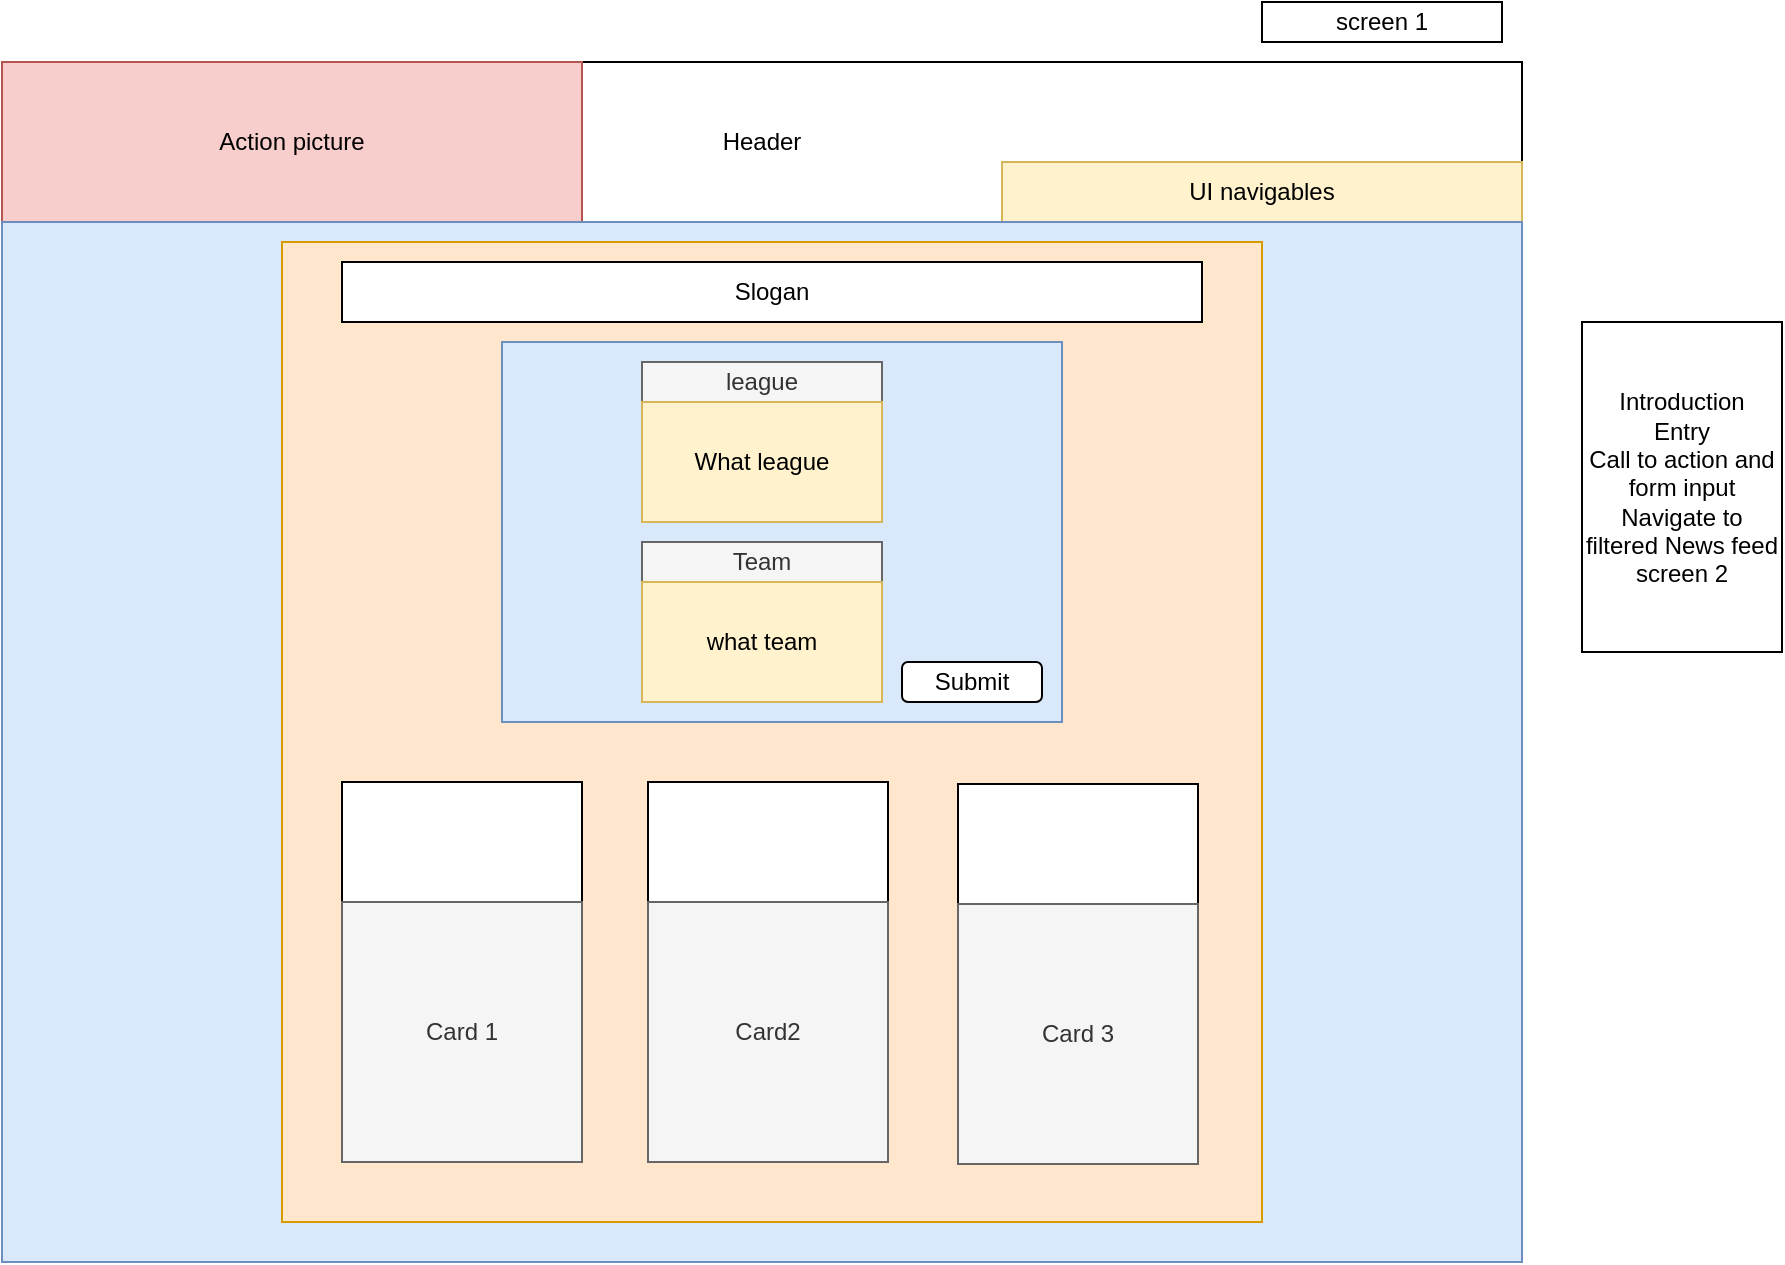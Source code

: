 <mxfile version="16.5.3" type="device"><diagram id="G8SFoTfHdvku9Z6dI89M" name="Page-1"><mxGraphModel dx="1209" dy="666" grid="1" gridSize="10" guides="1" tooltips="1" connect="1" arrows="1" fold="1" page="1" pageScale="1" pageWidth="850" pageHeight="1100" math="0" shadow="0"><root><mxCell id="0"/><mxCell id="1" parent="0"/><mxCell id="-7ee_i18oR27W9-zmpeV-1" value="Header" style="rounded=0;whiteSpace=wrap;html=1;" parent="1" vertex="1"><mxGeometry x="40" y="40" width="760" height="80" as="geometry"/></mxCell><mxCell id="-7ee_i18oR27W9-zmpeV-2" value="UI navigables" style="rounded=0;whiteSpace=wrap;html=1;fillColor=#fff2cc;strokeColor=#d6b656;" parent="1" vertex="1"><mxGeometry x="540" y="90" width="260" height="30" as="geometry"/></mxCell><mxCell id="-7ee_i18oR27W9-zmpeV-4" value="Action picture" style="rounded=0;whiteSpace=wrap;html=1;fillColor=#f8cecc;strokeColor=#b85450;" parent="1" vertex="1"><mxGeometry x="40" y="40" width="290" height="80" as="geometry"/></mxCell><mxCell id="-7ee_i18oR27W9-zmpeV-6" value="" style="rounded=0;whiteSpace=wrap;html=1;fillColor=#dae8fc;strokeColor=#6c8ebf;" parent="1" vertex="1"><mxGeometry x="40" y="120" width="760" height="520" as="geometry"/></mxCell><mxCell id="-7ee_i18oR27W9-zmpeV-8" value="screen 1" style="rounded=0;whiteSpace=wrap;html=1;" parent="1" vertex="1"><mxGeometry x="670" y="10" width="120" height="20" as="geometry"/></mxCell><mxCell id="-7ee_i18oR27W9-zmpeV-9" value="" style="whiteSpace=wrap;html=1;aspect=fixed;fillColor=#ffe6cc;strokeColor=#d79b00;" parent="1" vertex="1"><mxGeometry x="180" y="130" width="490" height="490" as="geometry"/></mxCell><mxCell id="-7ee_i18oR27W9-zmpeV-10" value="" style="rounded=0;whiteSpace=wrap;html=1;fillColor=#dae8fc;strokeColor=#6c8ebf;" parent="1" vertex="1"><mxGeometry x="290" y="180" width="280" height="190" as="geometry"/></mxCell><mxCell id="-7ee_i18oR27W9-zmpeV-11" value="card1" style="rounded=0;whiteSpace=wrap;html=1;" parent="1" vertex="1"><mxGeometry x="210" y="400" width="120" height="190" as="geometry"/></mxCell><mxCell id="-7ee_i18oR27W9-zmpeV-13" value="" style="rounded=0;whiteSpace=wrap;html=1;" parent="1" vertex="1"><mxGeometry x="363" y="400" width="120" height="190" as="geometry"/></mxCell><mxCell id="-7ee_i18oR27W9-zmpeV-14" value="" style="rounded=0;whiteSpace=wrap;html=1;" parent="1" vertex="1"><mxGeometry x="360" y="300" width="120" height="60" as="geometry"/></mxCell><mxCell id="-7ee_i18oR27W9-zmpeV-15" value="Team" style="rounded=0;whiteSpace=wrap;html=1;fillColor=#f5f5f5;fontColor=#333333;strokeColor=#666666;" parent="1" vertex="1"><mxGeometry x="360" y="280" width="120" height="20" as="geometry"/></mxCell><mxCell id="-7ee_i18oR27W9-zmpeV-17" value="" style="rounded=0;whiteSpace=wrap;html=1;" parent="1" vertex="1"><mxGeometry x="360" y="300" width="120" height="60" as="geometry"/></mxCell><mxCell id="-7ee_i18oR27W9-zmpeV-18" value="league" style="rounded=0;whiteSpace=wrap;html=1;fillColor=#f5f5f5;fontColor=#333333;strokeColor=#666666;" parent="1" vertex="1"><mxGeometry x="360" y="190" width="120" height="20" as="geometry"/></mxCell><mxCell id="-7ee_i18oR27W9-zmpeV-19" value="what team" style="rounded=0;whiteSpace=wrap;html=1;fillColor=#fff2cc;strokeColor=#d6b656;" parent="1" vertex="1"><mxGeometry x="360" y="300" width="120" height="60" as="geometry"/></mxCell><mxCell id="-7ee_i18oR27W9-zmpeV-20" value="What league" style="rounded=0;whiteSpace=wrap;html=1;fillColor=#fff2cc;strokeColor=#d6b656;" parent="1" vertex="1"><mxGeometry x="360" y="210" width="120" height="60" as="geometry"/></mxCell><mxCell id="-7ee_i18oR27W9-zmpeV-21" value="Slogan" style="rounded=0;whiteSpace=wrap;html=1;" parent="1" vertex="1"><mxGeometry x="210" y="140" width="430" height="30" as="geometry"/></mxCell><mxCell id="-7ee_i18oR27W9-zmpeV-22" value="Card 1" style="rounded=0;whiteSpace=wrap;html=1;fillColor=#f5f5f5;fontColor=#333333;strokeColor=#666666;" parent="1" vertex="1"><mxGeometry x="210" y="460" width="120" height="130" as="geometry"/></mxCell><mxCell id="-7ee_i18oR27W9-zmpeV-23" value="Card2" style="rounded=0;whiteSpace=wrap;html=1;fillColor=#f5f5f5;fontColor=#333333;strokeColor=#666666;" parent="1" vertex="1"><mxGeometry x="363" y="460" width="120" height="130" as="geometry"/></mxCell><mxCell id="-7ee_i18oR27W9-zmpeV-25" value="" style="rounded=0;whiteSpace=wrap;html=1;" parent="1" vertex="1"><mxGeometry x="518" y="401" width="120" height="190" as="geometry"/></mxCell><mxCell id="-7ee_i18oR27W9-zmpeV-26" value="Card 3" style="rounded=0;whiteSpace=wrap;html=1;fillColor=#f5f5f5;fontColor=#333333;strokeColor=#666666;" parent="1" vertex="1"><mxGeometry x="518" y="461" width="120" height="130" as="geometry"/></mxCell><mxCell id="-7ee_i18oR27W9-zmpeV-27" value="&lt;span&gt;Introduction&lt;/span&gt;&lt;br&gt;&lt;span&gt;Entry&lt;/span&gt;&lt;br&gt;&lt;span&gt;Call to action and form input&lt;/span&gt;&lt;br&gt;&lt;span&gt;Navigate to filtered News feed screen 2&lt;/span&gt;" style="rounded=0;whiteSpace=wrap;html=1;" parent="1" vertex="1"><mxGeometry x="830" y="170" width="100" height="165" as="geometry"/></mxCell><mxCell id="AECZZiY5yarYye-qmw-v-1" value="Submit" style="rounded=1;whiteSpace=wrap;html=1;" vertex="1" parent="1"><mxGeometry x="490" y="340" width="70" height="20" as="geometry"/></mxCell></root></mxGraphModel></diagram></mxfile>